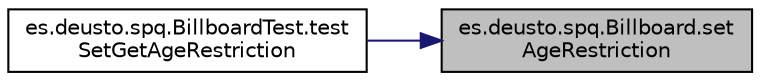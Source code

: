 digraph "es.deusto.spq.Billboard.setAgeRestriction"
{
 // LATEX_PDF_SIZE
  edge [fontname="Helvetica",fontsize="10",labelfontname="Helvetica",labelfontsize="10"];
  node [fontname="Helvetica",fontsize="10",shape=record];
  rankdir="RL";
  Node1 [label="es.deusto.spq.Billboard.set\lAgeRestriction",height=0.2,width=0.4,color="black", fillcolor="grey75", style="filled", fontcolor="black",tooltip=" "];
  Node1 -> Node2 [dir="back",color="midnightblue",fontsize="10",style="solid",fontname="Helvetica"];
  Node2 [label="es.deusto.spq.BillboardTest.test\lSetGetAgeRestriction",height=0.2,width=0.4,color="black", fillcolor="white", style="filled",URL="$classes_1_1deusto_1_1spq_1_1_billboard_test.html#a5d381ccefafffe92994ed460b9587c76",tooltip=" "];
}
